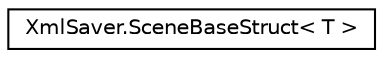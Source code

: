 digraph "类继承关系图"
{
 // INTERACTIVE_SVG=YES
 // LATEX_PDF_SIZE
  edge [fontname="Helvetica",fontsize="10",labelfontname="Helvetica",labelfontsize="10"];
  node [fontname="Helvetica",fontsize="10",shape=record];
  rankdir="LR";
  Node0 [label="XmlSaver.SceneBaseStruct\< T \>",height=0.2,width=0.4,color="black", fillcolor="white", style="filled",URL="$class_xml_saver_1_1_scene_base_struct.html",tooltip="场景信息存储"];
}
